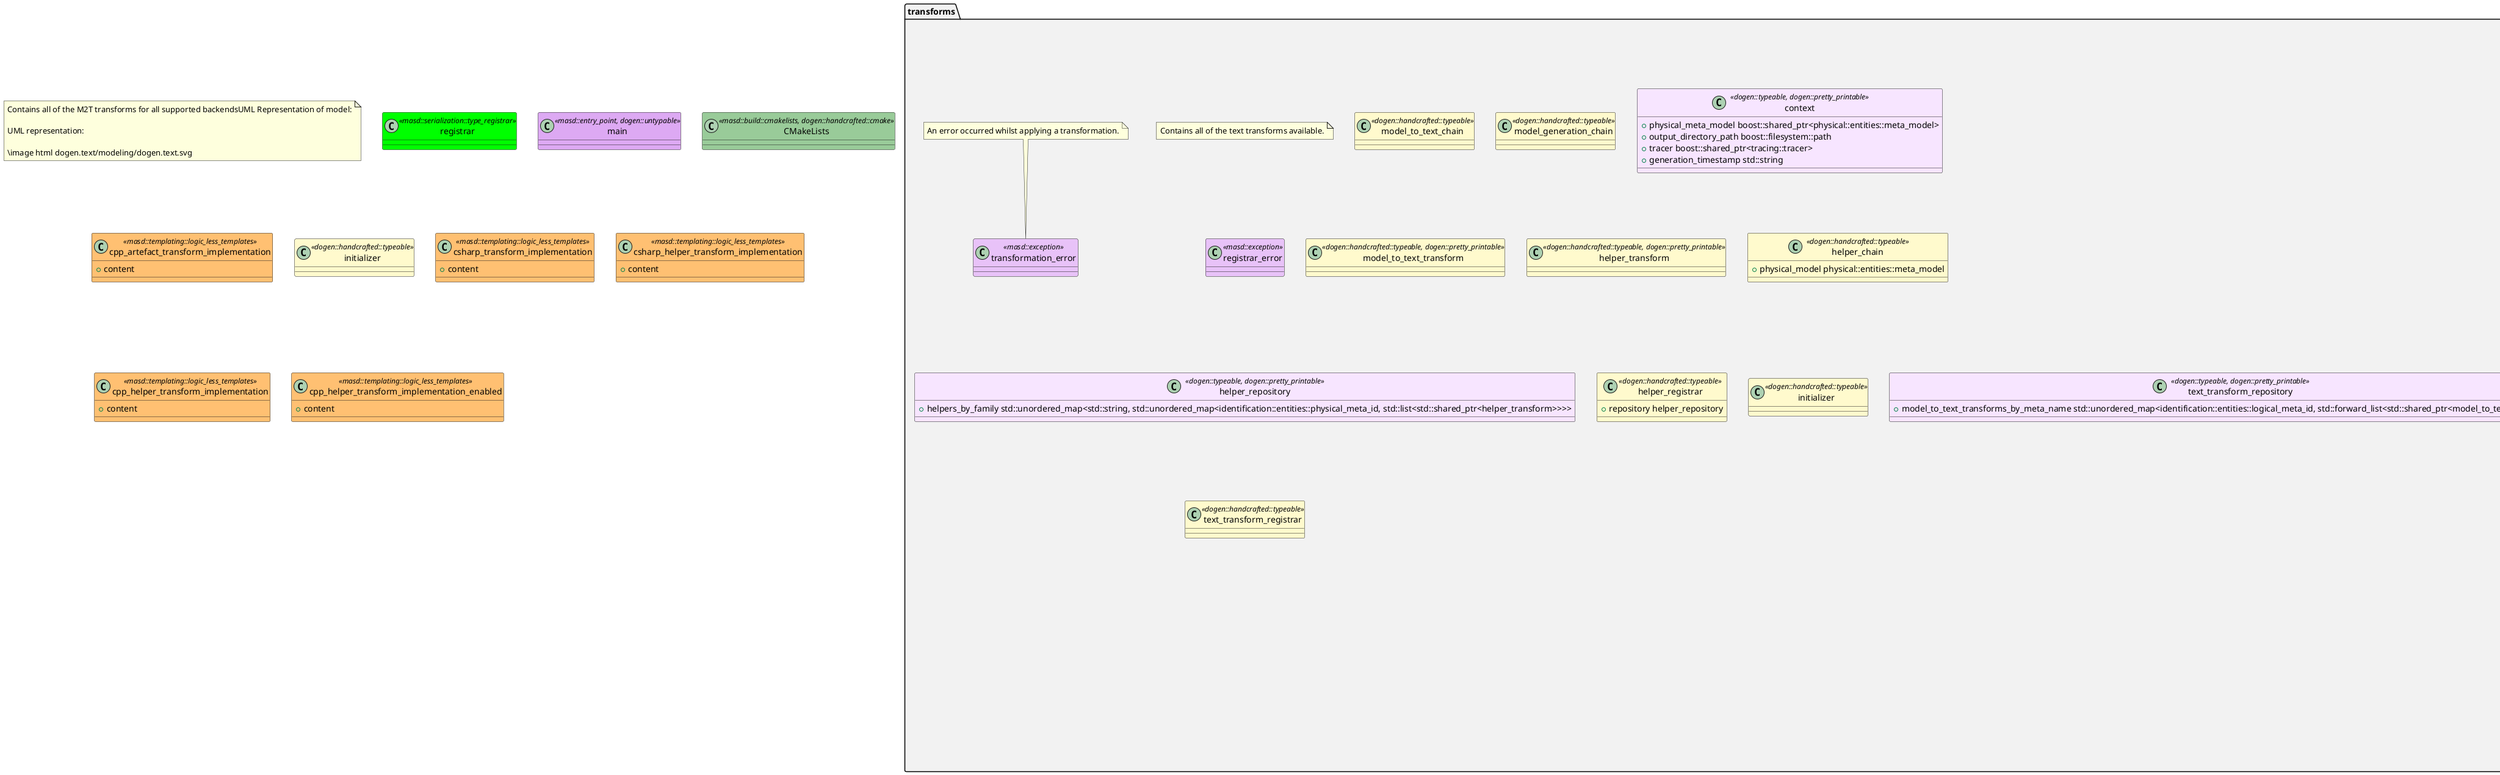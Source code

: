 @startuml
set namespaceSeparator ::
note as N1
Contains all of the M2T transforms for all supported backendsUML Representation of model:

UML representation:

\image html dogen.text/modeling/dogen.text.svg
end note

namespace entities #F2F2F2 {
    class model <<Provenance>> #F7E5FF {
        +{field} logical logical::entities::model
        +{field} physical physical::entities::model
        +{field} logical_physical_regions std::list<logical_physical_region>
    }

    note top of model
Represents the combined logical-physical space.
    end note

    class Provenance <<masd::object_template>> #E3B6F6 {
        +{field} provenance identification::entities::logical_provenance
    }

    note top of Provenance
Details of the origin of this model element.
    end note

    class logical_physical_region #F7E5FF {
        +{field} logical_element boost::shared_ptr<logical::entities::element>
        +{field} physical_region physical::entities::region
    }

    note top of logical_physical_region
Represents a region of logical-physical space with a single logical element and
its associated physical elements.
    end note

    class model_set <<Provenance>> #F7E5FF {
        +{field} models std::list<model>
    }

    note top of model_set
Represents a set of related models.
    end note

}

namespace transforms #F2F2F2 {
    note as transforms_1
Contains all of the text transforms available.
    end note

    class model_to_text_chain <<dogen::handcrafted::typeable>> #FFFACD {
    }

    class model_generation_chain <<dogen::handcrafted::typeable>> #FFFACD {
    }

    class context <<dogen::typeable, dogen::pretty_printable>> #F7E5FF {
        +{field} physical_meta_model boost::shared_ptr<physical::entities::meta_model>
        +{field} output_directory_path boost::filesystem::path
        +{field} tracer boost::shared_ptr<tracing::tracer>
        +{field} generation_timestamp std::string
    }

    class transformation_error <<masd::exception>> #E8C2F8 {
    }

    note top of transformation_error
An error occurred whilst applying a transformation.
    end note

    class registrar_error <<masd::exception>> #E8C2F8 {
    }

    class model_to_text_transform <<dogen::handcrafted::typeable, dogen::pretty_printable>> #FFFACD {
    }

    namespace transforms::cpp <<masd::physical::backend>> #EBFAF1 {
        note as cpp_1
Text transforms that implement the C++ backend.

Provides a set of M2T transforms that convert logical
model elements into a physical representation in the
C++ technical space, or associated minor technical spaces.
        end note

        class implementation <<masd::physical::part>> #43CD80 {
            +{field} external_modules_path_contribution
            +{field} model_modules_path_contribution
            +{field} facet_path_contribution
            +{field} requires_relative_path
            +{field} directory_name
        }

        note top of implementation
Contains the implementation files.
        end note

        class public_headers <<masd::physical::part>> #43CD80 {
            +{field} external_modules_path_contribution
            +{field} model_modules_path_contribution
            +{field} facet_path_contribution
            +{field} requires_relative_path
            +{field} directory_name
        }

        note top of public_headers
Contains the header files that are publicly visible.
        end note

        class testing <<masd::physical::part>> #43CD80 {
            +{field} external_modules_path_contribution
            +{field} model_modules_path_contribution
            +{field} facet_path_contribution
            +{field} requires_relative_path
            +{field} directory_name
        }

        note top of testing
Contains the generated test files.
        end note

        class standard_header_file <<masd::physical::archetype_kind>> #68D799 {
            +{field} file_extension
        }

        note top of standard_header_file
Header file generated by Dogen.
        end note

        namespace transforms::cpp::types <<masd::physical::facet>> #C6F0D8 {
            note as types_1
M2T transforms for the types facet of the
C++ technical space.
            end note

            class initializer <<dogen::handcrafted::typeable>> #FFFACD {
            }

            class smart_pointer_helper <<masd::physical::helper>> #68D7BB {
                +{field} stitch_template_content
            }

            class archetype_class_header_transform <<masd::physical::archetype, dogen::header_facet_default_configuration>> #68D799 {
                +{field} stitch_template_content
            }

            note top of archetype_class_header_transform
Generates header files for archetypes.
            end note

            class archetype_class_implementation_transform <<masd::physical::archetype, dogen::implementation_configuration>> #68D799 {
                +{field} stitch_template_content
            }

            note top of archetype_class_implementation_transform
Generates implementation files for archetypes.
            end note

            class archetype_class_header_factory <<masd::physical::archetype, dogen::header_configuration>> #68D799 {
                +{field} stitch_template_content
            }

            note top of archetype_class_header_factory
Generates header files for archetype factories.
            end note

            class archetype_class_implementation_factory <<masd::physical::archetype, dogen::implementation_configuration>> #68D799 {
                +{field} stitch_template_content
            }

            note top of archetype_class_implementation_factory
Generates implementation files for archetype factories.
            end note

            class facet_class_header_transform <<masd::physical::archetype, dogen::header_facet_default_configuration>> #68D799 {
                +{field} stitch_template_content
            }

            note top of facet_class_header_transform
Generates header files for facet transforms.
            end note

            class facet_class_implementation_transform <<masd::physical::archetype, dogen::implementation_configuration>> #68D799 {
                +{field} stitch_template_content
            }

            note top of facet_class_implementation_transform
Generates implementation files for facet transforms.
            end note

            class facet_class_header_factory <<masd::physical::archetype, dogen::header_configuration>> #68D799 {
                +{field} stitch_template_content
            }

            note top of facet_class_header_factory
Generates header files for facet factories.
            end note

            class facet_class_implementation_factory <<masd::physical::archetype, dogen::implementation_configuration>> #68D799 {
                +{field} stitch_template_content
            }

            note top of facet_class_implementation_factory
Generates implementation files for facet factory.
            end note

            class backend_class_header_transform <<masd::physical::archetype, dogen::header_facet_default_configuration>> #68D799 {
                +{field} stitch_template_content
            }

            note top of backend_class_header_transform
Generates header files for archetypes.
            end note

            class backend_class_implementation_transform <<masd::physical::archetype, dogen::implementation_configuration>> #68D799 {
                +{field} stitch_template_content
            }

            note top of backend_class_implementation_transform
Generates implementation files for archetypes.
            end note

            class backend_class_header_factory <<masd::physical::archetype, dogen::header_configuration>> #68D799 {
                +{field} stitch_template_content
            }

            note top of backend_class_header_factory
Generates header files for backend factories.
            end note

            class part_class_header_transform <<masd::physical::archetype, dogen::header_facet_default_configuration>> #68D799 {
                +{field} stitch_template_content
            }

            note top of part_class_header_transform
Generates header files for parts.
            end note

            class part_class_header_factory <<masd::physical::archetype, dogen::header_configuration>> #68D799 {
                +{field} stitch_template_content
            }

            note top of part_class_header_factory
Generates header files for part factories.
            end note

            class helper_class_header_transform <<masd::physical::archetype, dogen::header_facet_default_configuration>> #68D799 {
                +{field} stitch_template_content
            }

            note top of helper_class_header_transform
Generates header files for helpers.
            end note

            class helper_class_header_factory <<masd::physical::archetype, dogen::header_configuration>> #68D799 {
                +{field} stitch_template_content
            }

            note top of helper_class_header_factory
Generates header files for helper factories.
            end note

            class archetype_kind_class_header_factory <<masd::physical::archetype, dogen::header_configuration>> #68D799 {
                +{field} stitch_template_content
            }

            note top of archetype_kind_class_header_factory
Generates header files for archetype_kind factories.
            end note

            class backend_class_implementation_factory <<masd::physical::archetype, dogen::implementation_configuration>> #68D799 {
                +{field} stitch_template_content
            }

            note top of backend_class_implementation_factory
Generates implementation files for backend factories.
            end note

            class part_class_implementation_transform <<masd::physical::archetype, dogen::implementation_configuration>> #68D799 {
                +{field} stitch_template_content
            }

            note top of part_class_implementation_transform
Generates implementation files for parts.
            end note

            class part_class_implementation_factory <<masd::physical::archetype, dogen::implementation_configuration>> #68D799 {
                +{field} stitch_template_content
            }

            note top of part_class_implementation_factory
Generates implementation files for part factories.
            end note

            class helper_class_implementation_transform <<masd::physical::archetype, dogen::implementation_configuration>> #68D799 {
                +{field} stitch_template_content
            }

            note top of helper_class_implementation_transform
Generates implementation files for helpers.
            end note

            class helper_class_implementation_factory <<masd::physical::archetype, dogen::implementation_configuration>> #68D799 {
                +{field} stitch_template_content
            }

            note top of helper_class_implementation_factory
Generates implementation files for helper factories.
            end note

            class archetype_kind_class_implementation_factory <<masd::physical::archetype, dogen::implementation_configuration>> #68D799 {
                +{field} stitch_template_content
            }

            note top of archetype_kind_class_implementation_factory
Generates implementation files for archetype_kind factories.
            end note

            class class_header <<masd::physical::archetype, dogen::object_header_configuration>> #68D799 {
                +{field} stitch_template_content
            }

            note top of class_header
Generates header files for objects.
            end note

            class class_forward_declarations <<masd::physical::archetype, dogen::header_configuration>> #68D799 {
                +{field} stitch_template_content
            }

            note top of class_forward_declarations
Generates forward declarations for classes.
            end note

            class namespace_header <<masd::physical::archetype, dogen::header_facet_default_configuration>> #68D799 {
                +{field} stitch_template_content
            }

            note top of namespace_header
Generates header files for namespaces.
            end note

            class visitor_header <<masd::physical::archetype, dogen::header_facet_default_configuration>> #68D799 {
                +{field} stitch_template_content
            }

            note top of visitor_header
Generates header files for visitors.
            end note

            class primitive_header <<masd::physical::archetype, dogen::primitive_header_configuration>> #68D799 {
                +{field} stitch_template_content
            }

            note top of primitive_header
Generates header files for primitives.
            end note

            class primitive_forward_declarations <<masd::physical::archetype, dogen::header_configuration>> #68D799 {
                +{field} stitch_template_content
            }

            note top of primitive_forward_declarations
Generates forward declarations for primitives.
            end note

            class feature_template_bundle_header <<masd::physical::archetype, dogen::header_facet_default_configuration>> #68D799 {
                +{field} stitch_template_content
            }

            note top of feature_template_bundle_header
Generates implementation files for feature template bundles
            end note

            class feature_bundle_header <<masd::physical::archetype, dogen::header_facet_default_configuration>> #68D799 {
                +{field} stitch_template_content
            }

            note top of feature_bundle_header
Generates header files for feature bundles.
            end note

            class variability_initializer_header <<masd::physical::archetype, dogen::header_facet_default_configuration>> #68D799 {
                +{field} stitch_template_content
            }

            note top of variability_initializer_header
Generates header files for feature bundles.
            end note

            class main <<masd::physical::archetype, dogen::implementation_configuration>> #68D799 {
                +{field} stitch_template_content
            }

            note top of main
Generates implementation file for entry point.
            end note

            class class_implementation <<masd::physical::archetype, dogen::object_implementation_configuration>> #68D799 {
                +{field} stitch_template_content
            }

            note top of class_implementation
Generates implementation files for objects.
            end note

            class exception_header <<masd::physical::archetype, dogen::header_facet_default_configuration>> #68D799 {
                +{field} stitch_template_content
            }

            note top of exception_header
Generates header files for exceptions.
            end note

            class enum_header <<masd::physical::archetype, dogen::enumeration_header_configuration>> #68D799 {
                +{field} stitch_template_content
            }

            note top of enum_header
Generates header files for enumerations.
            end note

            class visitor_forward_declarations <<masd::physical::archetype, dogen::header_configuration>> #68D799 {
                +{field} stitch_template_content
            }

            note top of visitor_forward_declarations
Generates forward declarations for visitors.
            end note

            class primitive_implementation <<masd::physical::archetype, dogen::primitive_implementation_configuration>> #68D799 {
                +{field} stitch_template_content
            }

            note top of primitive_implementation
Generates implementation files for primitives.
            end note

            class builtin_header <<masd::physical::archetype, dogen::builtin_header_configuration>> #68D799 {
                +{field} stitch_template_content
            }

            note top of builtin_header
Generates header files for builtins.
            end note

            class feature_template_bundle_implementation <<masd::physical::archetype, dogen::implementation_configuration>> #68D799 {
                +{field} stitch_template_content
            }

            note top of feature_template_bundle_implementation
Generates implementation files for feature templates.
            end note

            class feature_bundle_implementation <<masd::physical::archetype, dogen::implementation_configuration>> #68D799 {
                +{field} stitch_template_content
            }

            note top of feature_bundle_implementation
Generates implementation files for feature bundles.
            end note

            class variability_initializer_implementation <<masd::physical::archetype, dogen::implementation_configuration>> #68D799 {
                +{field} stitch_template_content
            }

            note top of variability_initializer_implementation
Generates header files for feature bundles.
            end note

        }

        class base_archetype_configuration <<masd::variability::profile>> #DDECEC {
            +{field} masd.physical.technical_space
        }

        note top of base_archetype_configuration
Contains the configuration common to all archetypes.
        end note

        class tests_configuration <<masd::variability::profile>> #DDECEC {
            +{field} masd.physical.part_id
            +{field} masd.physical.wale_template_reference
            +{field} masd.physical.relation_status
        }

        transforms::cpp::base_archetype_configuration <|-- transforms::cpp::tests_configuration
        note top of tests_configuration
Contains the configuration common to most archetypes in tests.
        end note

        class header_configuration <<masd::variability::profile>> #DDECEC {
            +{field} masd.physical.part_id
            +{field} masd.physical.wale_template_reference
        }

        transforms::cpp::base_archetype_configuration <|-- transforms::cpp::header_configuration
        note top of header_configuration
Contains the configuration common to all c++ header archetypes.
        end note

        class header_facet_default_configuration <<masd::variability::profile>> #DDECEC {
            +{field} masd.physical.relation_status
        }

        transforms::cpp::header_configuration <|-- transforms::cpp::header_facet_default_configuration
        class enumeration_header_configuration <<masd::variability::profile>> #DDECEC {
            +{field} masd.physical.logical_meta_element_id
            +{field} masd.wale.kvp.archetype.simple_name
        }

        transforms::cpp::header_facet_default_configuration <|-- transforms::cpp::enumeration_header_configuration
        note top of enumeration_header_configuration
Contains the configuration common to all enumeration header archetypes.
        end note

        class object_header_configuration <<masd::variability::profile>> #DDECEC {
            +{field} masd.physical.logical_meta_element_id
            +{field} masd.wale.kvp.archetype.simple_name
        }

        transforms::cpp::header_facet_default_configuration <|-- transforms::cpp::object_header_configuration
        note top of object_header_configuration
Contains the configuration common to all object header archetypes.
        end note

        class primitive_header_configuration <<masd::variability::profile>> #DDECEC {
            +{field} masd.physical.logical_meta_element_id
            +{field} masd.wale.kvp.archetype.simple_name
        }

        transforms::cpp::header_facet_default_configuration <|-- transforms::cpp::primitive_header_configuration
        note top of primitive_header_configuration
Contains the configuration common to all built header archetypes.
        end note

        class builtin_header_configuration <<masd::variability::profile>> #DDECEC {
            +{field} masd.physical.logical_meta_element_id
            +{field} masd.wale.kvp.archetype.simple_name
        }

        transforms::cpp::header_facet_default_configuration <|-- transforms::cpp::builtin_header_configuration
        note top of builtin_header_configuration
Contains the configuration common to all built header archetypes.
        end note

        class implementation_configuration <<masd::variability::profile>> #DDECEC {
            +{field} masd.physical.part_id
            +{field} masd.physical.wale_template_reference
            +{field} masd.physical.relation_status
        }

        transforms::cpp::base_archetype_configuration <|-- transforms::cpp::implementation_configuration
        note top of implementation_configuration
Contains the configuration common to all c++ implementation archetypes.
        end note

        class object_implementation_configuration <<masd::variability::profile>> #DDECEC {
            +{field} masd.physical.logical_meta_element_id
            +{field} masd.wale.kvp.archetype.simple_name
        }

        transforms::cpp::implementation_configuration <|-- transforms::cpp::object_implementation_configuration
        class primitive_implementation_configuration <<masd::variability::profile>> #DDECEC {
            +{field} masd.physical.logical_meta_element_id
            +{field} masd.wale.kvp.archetype.simple_name
        }

        transforms::cpp::implementation_configuration <|-- transforms::cpp::primitive_implementation_configuration
        class enumeration_implementation_configuration <<masd::variability::profile>> #DDECEC {
            +{field} masd.physical.logical_meta_element_id
            +{field} masd.wale.kvp.archetype.simple_name
        }

        transforms::cpp::implementation_configuration <|-- transforms::cpp::enumeration_implementation_configuration
        namespace transforms::cpp::hash <<masd::physical::facet>> #C6F0D8 {
            note as hash_1
M2T transforms for the hash facet of the
C++ technical space.
            end note

            class initializer <<dogen::handcrafted::typeable>> #FFFACD {
            }

            class date_helper <<masd::physical::helper>> #68D7BB {
                +{field} stitch_template_content
            }

            class ptime_helper <<masd::physical::helper>> #68D7BB {
                +{field} stitch_template_content
            }

            class associative_container_helper <<masd::physical::helper>> #68D7BB {
                +{field} stitch_template_content
            }

            class optional_helper <<masd::physical::helper>> #68D7BB {
                +{field} stitch_template_content
            }

            class sequence_container_helper <<masd::physical::helper>> #68D7BB {
                +{field} stitch_template_content
            }

            class variant_helper <<masd::physical::helper>> #68D7BB {
                +{field} stitch_template_content
            }

            class time_duration_helper <<masd::physical::helper>> #68D7BB {
                +{field} stitch_template_content
            }

            class ptree_helper <<masd::physical::helper>> #68D7BB {
                +{field} stitch_template_content
            }

            class pair_helper <<masd::physical::helper>> #68D7BB {
                +{field} stitch_template_content
            }

            class smart_pointer_helper <<masd::physical::helper>> #68D7BB {
                +{field} stitch_template_content
            }

            class path_helper <<masd::physical::helper>> #68D7BB {
                +{field} stitch_template_content
            }

            class class_header <<masd::physical::archetype, dogen::object_header_configuration>> #68D799 {
                +{field} stitch_template_content
            }

            note top of class_header
Generates header files for objects.
            end note

            class class_implementation <<masd::physical::archetype, dogen::object_implementation_configuration>> #68D799 {
                +{field} stitch_template_content
            }

            note top of class_implementation
Generates implementation files for objects.
            end note

            class enum_header <<masd::physical::archetype, dogen::enumeration_header_configuration>> #68D799 {
                +{field} stitch_template_content
            }

            note top of enum_header
Generates header files for enumerations.
            end note

            class builtin_header <<masd::physical::archetype, dogen::builtin_header_configuration>> #68D799 {
                +{field} stitch_template_content
            }

            note top of builtin_header
Generates header files for builtins.
            end note

            class primitive_header <<masd::physical::archetype, dogen::primitive_header_configuration>> #68D799 {
                +{field} stitch_template_content
            }

            note top of primitive_header
Generates header files for primitives.
            end note

            class primitive_implementation <<masd::physical::archetype, dogen::primitive_implementation_configuration>> #68D799 {
                +{field} stitch_template_content
            }

            note top of primitive_implementation
Generates implementation files for primitives.
            end note

        }

        namespace transforms::cpp::build <<masd::physical::facet>> #C6F0D8 {
            note as build_1
M2T transforms related to build files.
            end note

            class initializer <<dogen::handcrafted::typeable>> #FFFACD {
            }

            class include_cmakelists <<masd::physical::archetype>> #68D799 {
                +{field} stitch_template_content
            }

            note top of include_cmakelists
Generates cmakelists for tests.
            end note

            class source_cmakelists <<masd::physical::archetype>> #68D799 {
                +{field} stitch_template_content
            }

            note top of source_cmakelists
Generates cmakelists for tests.
            end note

        }

        namespace transforms::cpp::io <<masd::physical::facet>> #C6F0D8 {
            note as io_1
M2T transforms for the io facet of the
C++ technical space.
            end note

            class initializer <<dogen::handcrafted::typeable>> #FFFACD {
            }

            class optional_helper <<masd::physical::helper>> #68D7BB {
                +{field} stitch_template_content
            }

            class pair_helper <<masd::physical::helper>> #68D7BB {
                +{field} stitch_template_content
            }

            class string_helper <<masd::physical::helper>> #68D7BB {
                +{field} stitch_template_content
            }

            class ptree_helper <<masd::physical::helper>> #68D7BB {
                +{field} stitch_template_content
            }

            class associative_container_helper <<masd::physical::helper>> #68D7BB {
                +{field} stitch_template_content
            }

            class sequence_container_helper <<masd::physical::helper>> #68D7BB {
                +{field} stitch_template_content
            }

            class smart_pointer_helper <<masd::physical::helper>> #68D7BB {
                +{field} stitch_template_content
            }

            class variant_helper <<masd::physical::helper>> #68D7BB {
                +{field} stitch_template_content
            }

            class inserter_implementation_helper <<dogen::handcrafted::typeable>> #FFFACD {
            }

            class class_header <<masd::physical::archetype, dogen::object_header_configuration>> #68D799 {
                +{field} stitch_template_content
            }

            note top of class_header
Generates header files for objects.
            end note

            class class_implementation <<masd::physical::archetype, dogen::object_implementation_configuration>> #68D799 {
                +{field} stitch_template_content
            }

            note top of class_implementation
Generates implementation files for objects.
            end note

            class enum_header <<masd::physical::archetype, dogen::enumeration_header_configuration>> #68D799 {
                +{field} stitch_template_content
            }

            note top of enum_header
Generates header files for enumerations.
            end note

            class enum_implementation <<masd::physical::archetype, dogen::enumeration_implementation_configuration>> #68D799 {
                +{field} stitch_template_content
            }

            note top of enum_implementation
Generates implementation files for enumerations.
            end note

            class primitive_header <<masd::physical::archetype, dogen::primitive_header_configuration>> #68D799 {
                +{field} stitch_template_content
            }

            note top of primitive_header
Generates header files for primitives.
            end note

            class builtin_header <<masd::physical::archetype, dogen::builtin_header_configuration>> #68D799 {
                +{field} stitch_template_content
            }

            note top of builtin_header
Generates header files for builtins.
            end note

            class primitive_implementation <<masd::physical::archetype, dogen::primitive_implementation_configuration>> #68D799 {
                +{field} stitch_template_content
            }

            note top of primitive_implementation
Generates implementation files for primitives.
            end note

        }

        namespace transforms::cpp::visual_studio <<masd::physical::facet>> #C6F0D8 {
            note as visual_studio_1
M2T transforms related to Visual Studio
support.
            end note

            class initializer <<dogen::handcrafted::typeable>> #FFFACD {
            }

            class solution <<masd::physical::archetype>> #68D799 {
                +{field} stitch_template_content
            }

            note top of solution
Generates visual studio solutions.
            end note

            class msbuild_targets <<masd::physical::archetype>> #68D799 {
                +{field} stitch_template_content
            }

            note top of msbuild_targets
Generates msbuild targets.
            end note

            class project <<masd::physical::archetype>> #68D799 {
                +{field} stitch_template_content
            }

            note top of project
Generates visual studio project.
            end note

        }

        namespace transforms::cpp::serialization <<masd::physical::facet>> #C6F0D8 {
            note as serialization_1
M2T transforms for the boost serialisation
facet of the C++ technical space.
            end note

            class initializer <<dogen::handcrafted::typeable>> #FFFACD {
            }

            class path_helper <<masd::physical::helper>> #68D7BB {
                +{field} stitch_template_content
            }

            class class_header <<masd::physical::archetype, dogen::object_header_configuration>> #68D799 {
                +{field} stitch_template_content
            }

            note top of class_header
Generates header files for objects.
            end note

            class class_forward_declarations <<masd::physical::archetype, dogen::header_configuration>> #68D799 {
                +{field} stitch_template_content
            }

            note top of class_forward_declarations
Generates forward declarations for classes.
            end note

            class primitive_header <<masd::physical::archetype, dogen::primitive_header_configuration>> #68D799 {
                +{field} stitch_template_content
            }

            note top of primitive_header
Generates header files for primitives.
            end note

            class primitive_forward_declarations <<masd::physical::archetype, dogen::header_configuration>> #68D799 {
                +{field} stitch_template_content
            }

            note top of primitive_forward_declarations
Generates forward declarations for primitives.
            end note

            class type_registrar_header <<masd::physical::archetype, dogen::header_facet_default_configuration>> #68D799 {
                +{field} stitch_template_content
            }

            note top of type_registrar_header
Generates header files for type registrars.
            end note

            class class_implementation <<masd::physical::archetype, dogen::object_implementation_configuration>> #68D799 {
                +{field} stitch_template_content
            }

            note top of class_implementation
Generates implementation files for objects.
            end note

            class builtin_header <<masd::physical::archetype, dogen::builtin_header_configuration>> #68D799 {
                +{field} stitch_template_content
            }

            note top of builtin_header
Generates header files for builtins.
            end note

            class primitive_implementation <<masd::physical::archetype, dogen::primitive_implementation_configuration>> #68D799 {
                +{field} stitch_template_content
            }

            note top of primitive_implementation
Generates header files for primitives.
            end note

            class enum_header <<masd::physical::archetype, dogen::enumeration_header_configuration>> #68D799 {
                +{field} stitch_template_content
            }

            note top of enum_header
Generates header files for primitives.
            end note

            class type_registrar_implementation <<masd::physical::archetype, dogen::implementation_configuration>> #68D799 {
                +{field} stitch_template_content
            }

            note top of type_registrar_implementation
Generates header files for feature bundles.
            end note

        }

        namespace transforms::cpp::test_data <<masd::physical::facet>> #C6F0D8 {
            note as test_data_1
M2T transforms for the test data facet
of the C++ technical space.
            end note

            class initializer <<dogen::handcrafted::typeable>> #FFFACD {
            }

            class date_helper <<masd::physical::helper>> #68D7BB {
                +{field} stitch_template_content
            }

            class bool_helper <<masd::physical::helper>> #68D7BB {
                +{field} stitch_template_content
            }

            class char_helper <<masd::physical::helper>> #68D7BB {
                +{field} stitch_template_content
            }

            class ptree_helper <<masd::physical::helper>> #68D7BB {
                +{field} stitch_template_content
            }

            class associative_container_helper <<masd::physical::helper>> #68D7BB {
                +{field} stitch_template_content
            }

            class pair_helper <<masd::physical::helper>> #68D7BB {
                +{field} stitch_template_content
            }

            class number_helper <<masd::physical::helper>> #68D7BB {
                +{field} stitch_template_content
            }

            class variant_helper <<masd::physical::helper>> #68D7BB {
                +{field} stitch_template_content
            }

            class path_helper <<masd::physical::helper>> #68D7BB {
                +{field} stitch_template_content
            }

            class ptime_helper <<masd::physical::helper>> #68D7BB {
                +{field} stitch_template_content
            }

            class optional_helper <<masd::physical::helper>> #68D7BB {
                +{field} stitch_template_content
            }

            class smart_pointer_helper <<masd::physical::helper>> #68D7BB {
                +{field} stitch_template_content
            }

            class sequence_container_helper <<masd::physical::helper>> #68D7BB {
                +{field} stitch_template_content
            }

            class string_helper <<masd::physical::helper>> #68D7BB {
                +{field} stitch_template_content
            }

            class domain_type_helper <<masd::physical::helper>> #68D7BB {
                +{field} stitch_template_content
            }

            class time_duration_helper <<masd::physical::helper>> #68D7BB {
                +{field} stitch_template_content
            }

            class class_header <<masd::physical::archetype, dogen::object_header_configuration>> #68D799 {
                +{field} stitch_template_content
            }

            note top of class_header
Generates header files for objects.
            end note

            class enum_header <<masd::physical::archetype, dogen::enumeration_header_configuration>> #68D799 {
                +{field} stitch_template_content
            }

            note top of enum_header
Generates header files for enumerations.
            end note

            class primitive_header <<masd::physical::archetype, dogen::primitive_header_configuration>> #68D799 {
                +{field} stitch_template_content
            }

            note top of primitive_header
Generates header files for primitives.
            end note

            class builtin_header <<masd::physical::archetype, dogen::builtin_header_configuration>> #68D799 {
                +{field} stitch_template_content
            }

            note top of builtin_header
Generates header files for builtins.
            end note

            class class_implementation <<masd::physical::archetype, dogen::object_implementation_configuration>> #68D799 {
                +{field} stitch_template_content
            }

            note top of class_implementation
Generates implementation files for objects.
            end note

            class enum_implementation <<masd::physical::archetype, dogen::enumeration_implementation_configuration>> #68D799 {
                +{field} stitch_template_content
            }

            note top of enum_implementation
Generates implementation files for enumerations.
            end note

            class primitive_implementation <<masd::physical::archetype, dogen::primitive_implementation_configuration>> #68D799 {
                +{field} stitch_template_content
            }

            note top of primitive_implementation
Generates implementation files for primitives.
            end note

        }

        namespace transforms::cpp::tests <<masd::physical::facet>> #C6F0D8 {
            note as tests_1
M2T transforms that generate tests for
generated code, in the C++ technical space.
            end note

            class initializer <<dogen::handcrafted::typeable>> #FFFACD {
            }

            class class_implementation <<masd::physical::archetype, dogen::tests_configuration>> #68D799 {
                +{field} stitch_template_content
            }

            note top of class_implementation
Generates tests for objects.
            end note

            class main <<masd::physical::archetype, dogen::tests_configuration>> #68D799 {
                +{field} stitch_template_content
            }

            note top of main
Generates entry point for tests.
            end note

            class enum_implementation <<masd::physical::archetype, dogen::tests_configuration>> #68D799 {
                +{field} stitch_template_content
            }

            note top of enum_implementation
Generates tests for enumeration.
            end note

            class cmakelists <<masd::physical::archetype>> #68D799 {
                +{field} stitch_template_content
            }

            note top of cmakelists
Generates cmakelists for tests.
            end note

        }

        namespace transforms::cpp::odb <<masd::physical::facet>> #C6F0D8 {
            note as odb_1
M2T transforms for the ODB facet of the
C++ technical space.
            end note

            class initializer <<dogen::handcrafted::typeable>> #FFFACD {
            }

            class class_header <<masd::physical::archetype, dogen::object_header_configuration>> #68D799 {
                +{field} stitch_template_content
            }

            note top of class_header
Generates header files for archetypes.
            end note

            class builtin_header <<masd::physical::archetype, dogen::builtin_header_configuration>> #68D799 {
                +{field} stitch_template_content
            }

            note top of builtin_header
Generates header files for builtins.
            end note

            class enum_header <<masd::physical::archetype, dogen::enumeration_header_configuration>> #68D799 {
                +{field} stitch_template_content
            }

            note top of enum_header
Generates header files for enumerations.
            end note

            class primitive_header <<masd::physical::archetype, dogen::primitive_header_configuration>> #68D799 {
                +{field} stitch_template_content
            }

            note top of primitive_header
Generates header files for primitives.
            end note

            class object_odb_options <<masd::physical::archetype>> #68D799 {
                +{field} stitch_template_content
            }

            note top of object_odb_options
Generates object options for odb.
            end note

            class primitive_odb_options <<masd::physical::archetype>> #68D799 {
                +{field} stitch_template_content
            }

            note top of primitive_odb_options
Generates object options for odb.
            end note

            class common_odb_options <<masd::physical::archetype>> #68D799 {
                +{field} stitch_template_content
            }

            note top of common_odb_options
Generates object options for odb.
            end note

        }

        namespace transforms::cpp::lexical_cast <<masd::physical::facet>> #C6F0D8 {
            note as lexical_cast_1
M2T transforms related to conversions from
and to string.
            end note

            class initializer <<dogen::handcrafted::typeable>> #FFFACD {
            }

            class enum_header <<masd::physical::archetype, dogen::enumeration_header_configuration>> #68D799 {
                +{field} stitch_template_content
            }

            note top of enum_header
Generates header files for enumerations.
            end note

        }

        class initializer <<dogen::handcrafted::typeable>> #FFFACD {
        }

        class project <<masd::physical::part>> #43CD80 {
            +{field} external_modules_path_contribution
            +{field} model_modules_path_contribution
            +{field} facet_path_contribution
            +{field} requires_relative_path
        }

        note top of project
FIXME: to be removed.
        end note

    }

    class helper_transform <<dogen::handcrafted::typeable, dogen::pretty_printable>> #FFFACD {
    }

    class helper_chain <<dogen::handcrafted::typeable>> #FFFACD {
        +{field} physical_model physical::entities::meta_model
    }

    class helper_repository <<dogen::typeable, dogen::pretty_printable>> #F7E5FF {
        +{field} helpers_by_family std::unordered_map<std::string, std::unordered_map<identification::entities::physical_meta_id, std::list<std::shared_ptr<helper_transform>>>>
    }

    class helper_registrar <<dogen::handcrafted::typeable>> #FFFACD {
        +{field} repository helper_repository
    }

    namespace transforms::csharp <<masd::physical::backend>> #EBFAF1 {
        note as csharp_1
M2T transforms for the C# technical space.

Takes types in the logical model and creates text
representations of the these types according to the grammar
of the C# technical space.
        end note

        class archetype_configuration <<masd::variability::profile>> #DDECEC {
            +{field} masd.physical.part_id
            +{field} masd.physical.wale_template_reference
            +{field} masd.physical.relation_status
            +{field} masd.physical.technical_space
        }

        note top of archetype_configuration
Contains the configuration common to all archetypes.
        end note

        class primitive_configuration <<masd::variability::profile>> #DDECEC {
            +{field} masd.physical.logical_meta_element_id
            +{field} masd.wale.kvp.archetype.simple_name
        }

        transforms::csharp::archetype_configuration <|-- transforms::csharp::primitive_configuration
        note top of primitive_configuration
Contains the configuration common to all archetypes.
        end note

        class enumeration_configuration <<masd::variability::profile>> #DDECEC {
            +{field} masd.physical.logical_meta_element_id
            +{field} masd.wale.kvp.archetype.simple_name
        }

        transforms::csharp::archetype_configuration <|-- transforms::csharp::enumeration_configuration
        note top of enumeration_configuration
Contains the configuration common to all archetypes.
        end note

        class object_configuration <<masd::variability::profile>> #DDECEC {
            +{field} masd.physical.logical_meta_element_id
            +{field} masd.wale.kvp.archetype.simple_name
        }

        transforms::csharp::archetype_configuration <|-- transforms::csharp::object_configuration
        note top of object_configuration
Contains the configuration common to all archetypes.
        end note

        class exception_configuration <<masd::variability::profile>> #DDECEC {
            +{field} masd.physical.logical_meta_element_id
            +{field} masd.wale.kvp.archetype.simple_name
        }

        transforms::csharp::archetype_configuration <|-- transforms::csharp::exception_configuration
        note top of exception_configuration
Contains the configuration common to all archetypes.
        end note

        class builtin_configuration <<masd::variability::profile>> #DDECEC {
            +{field} masd.physical.logical_meta_element_id
            +{field} masd.wale.kvp.archetype.simple_name
        }

        transforms::csharp::archetype_configuration <|-- transforms::csharp::builtin_configuration
        note top of builtin_configuration
Contains the configuration common to all archetypes.
        end note

        class implementation <<masd::physical::part>> #43CD80 {
            +{field} external_modules_path_contribution
            +{field} model_modules_path_contribution
            +{field} facet_path_contribution
            +{field} requires_relative_path
        }

        note top of implementation
Contains the implementation files.
        end note

        namespace transforms::csharp::types <<masd::physical::facet>> #C6F0D8 {
            note as types_1
M2T transforms for the types facet of
the C# technical space.
            end note

            class initializer <<dogen::handcrafted::typeable>> #FFFACD {
            }

            class floating_point_number_helper <<masd::physical::helper>> #68D7BB {
                +{field} stitch_template_content
            }

            class class <<masd::physical::archetype, dogen::object_configuration>> #68D799 {
                +{field} stitch_template_content
            }

            note top of class
Generates implementation files for objects.
            end note

            class exception <<masd::physical::archetype, dogen::exception_configuration>> #68D799 {
                +{field} stitch_template_content
            }

            note top of exception
Generates implementation files for exceptions.
            end note

            class builtin <<masd::physical::archetype, dogen::builtin_configuration>> #68D799 {
                +{field} stitch_template_content
            }

            note top of builtin
Generates implementation files for builtins.
            end note

            class enum <<masd::physical::archetype, dogen::enumeration_configuration>> #68D799 {
                +{field} stitch_template_content
            }

            note top of enum
Generates implementation files for enums.
            end note

            class primitive <<masd::physical::archetype, dogen::primitive_configuration>> #68D799 {
                +{field} stitch_template_content
            }

            note top of primitive
Generates implementation files for primitives.
            end note

        }

        namespace transforms::csharp::io <<masd::physical::facet>> #C6F0D8 {
            note as io_1
M2T transforms for the io facet of the
C# technical space.
            end note

            class initializer <<dogen::handcrafted::typeable>> #FFFACD {
            }

            class enumerable_helper <<masd::physical::helper>> #68D7BB {
                +{field} stitch_template_content
            }

            class class <<masd::physical::archetype, dogen::object_configuration>> #68D799 {
                +{field} stitch_template_content
            }

            note top of class
Generates implementation files for objects.
            end note

            class enum <<masd::physical::archetype, dogen::enumeration_configuration>> #68D799 {
                +{field} stitch_template_content
            }

            note top of enum
Generates implementation files for enums.
            end note

            class primitive <<masd::physical::archetype, dogen::primitive_configuration>> #68D799 {
                +{field} stitch_template_content
            }

            note top of primitive
Generates implementation files for primitives.
            end note

            class assistant <<masd::physical::archetype, dogen::archetype_configuration>> #68D799 {
                +{field} stitch_template_content
            }

            note top of assistant
Generates implementation files for assistants.
            end note

        }

        namespace transforms::csharp::test_data <<masd::physical::facet>> #C6F0D8 {
            note as test_data_1
M2T transforms for the test data facet of
the C# technical space.
            end note

            class initializer <<dogen::handcrafted::typeable>> #FFFACD {
            }

            class class <<masd::physical::archetype, dogen::object_configuration>> #68D799 {
                +{field} stitch_template_content
            }

            note top of class
Generates implementation files for objects.
            end note

            class assistant <<masd::physical::archetype, dogen::archetype_configuration>> #68D799 {
                +{field} stitch_template_content
            }

            note top of assistant
Generates implementation files for assistants.
            end note

            class enum <<masd::physical::archetype, dogen::enumeration_configuration>> #68D799 {
                +{field} stitch_template_content
            }

            note top of enum
Generates implementation files for enums.
            end note

            class primitive <<masd::physical::archetype, dogen::primitive_configuration>> #68D799 {
                +{field} stitch_template_content
            }

            note top of primitive
Generates implementation files for primitives.
            end note

        }

        namespace transforms::csharp::visual_studio <<masd::physical::facet>> #C6F0D8 {
            note as visual_studio_1
M2T transforms for the visual studio
facet of the C# technical space.
            end note

            class initializer <<dogen::handcrafted::typeable>> #FFFACD {
            }

            class project <<masd::physical::archetype>> #68D799 {
                +{field} stitch_template_content
            }

            note top of project
Generates visual studio project.
            end note

            class solution <<masd::physical::archetype>> #68D799 {
                +{field} stitch_template_content
            }

            note top of solution
Generates visual studio solutions.
            end note

        }

        class initializer <<dogen::handcrafted::typeable>> #FFFACD {
        }

    }

    class initializer <<dogen::handcrafted::typeable>> #FFFACD {
    }

    class text_transform_repository <<dogen::typeable, dogen::pretty_printable>> #F7E5FF {
        +{field} model_to_text_transforms_by_meta_name std::unordered_map<identification::entities::logical_meta_id, std::forward_list<std::shared_ptr<model_to_text_transform>>>
    }

    class text_transform_registrar <<dogen::handcrafted::typeable>> #FFFACD {
    }

}

namespace formatters #F2F2F2 {
    class formatting_error <<masd::exception>> #E8C2F8 {
    }

    note top of formatting_error
An error has occurred while formatting.
    end note

    class namespace_formatter <<dogen::handcrafted::typeable>> #FFFACD {
    }

    class scoped_namespace_formatter <<dogen::handcrafted::typeable>> #FFFACD {
    }

    class boilerplate_formatter <<dogen::handcrafted::typeable>> #FFFACD {
    }

    class scoped_boilerplate_formatter <<dogen::handcrafted::typeable>> #FFFACD {
    }

    class dependencies_formatter <<dogen::handcrafted::typeable>> #FFFACD {
    }

    class header_guard_formatter <<dogen::handcrafted::typeable>> #FFFACD {
    }

    class boilerplate_properties #F7E5FF {
        +{field} preamble std::string
        +{field} postamble std::string
        +{field} dependencies std::list<std::string>
        +{field} header_guard std::string
        +{field} technical_space identification::entities::technical_space
        +{field} generate_preamble bool
        +{field} generate_header_guards bool
    }

    class assistant <<dogen::handcrafted::typeable>> #FFFACD {
    }

}

class registrar <<masd::serialization::type_registrar>> #00FF00 {
}

class main <<masd::entry_point, dogen::untypable>> #DDA9F3 {
}

class CMakeLists <<masd::build::cmakelists, dogen::handcrafted::cmake>> #99CB99 {
}

class cpp_artefact_transform_implementation <<masd::templating::logic_less_templates>> #FFC072 {
    +{field} content
}

class initializer <<dogen::handcrafted::typeable>> #FFFACD {
}

class csharp_transform_implementation <<masd::templating::logic_less_templates>> #FFC072 {
    +{field} content
}

class csharp_helper_transform_implementation <<masd::templating::logic_less_templates>> #FFC072 {
    +{field} content
}

class cpp_helper_transform_implementation <<masd::templating::logic_less_templates>> #FFC072 {
    +{field} content
}

class cpp_helper_transform_implementation_enabled <<masd::templating::logic_less_templates>> #FFC072 {
    +{field} content
}

@enduml
